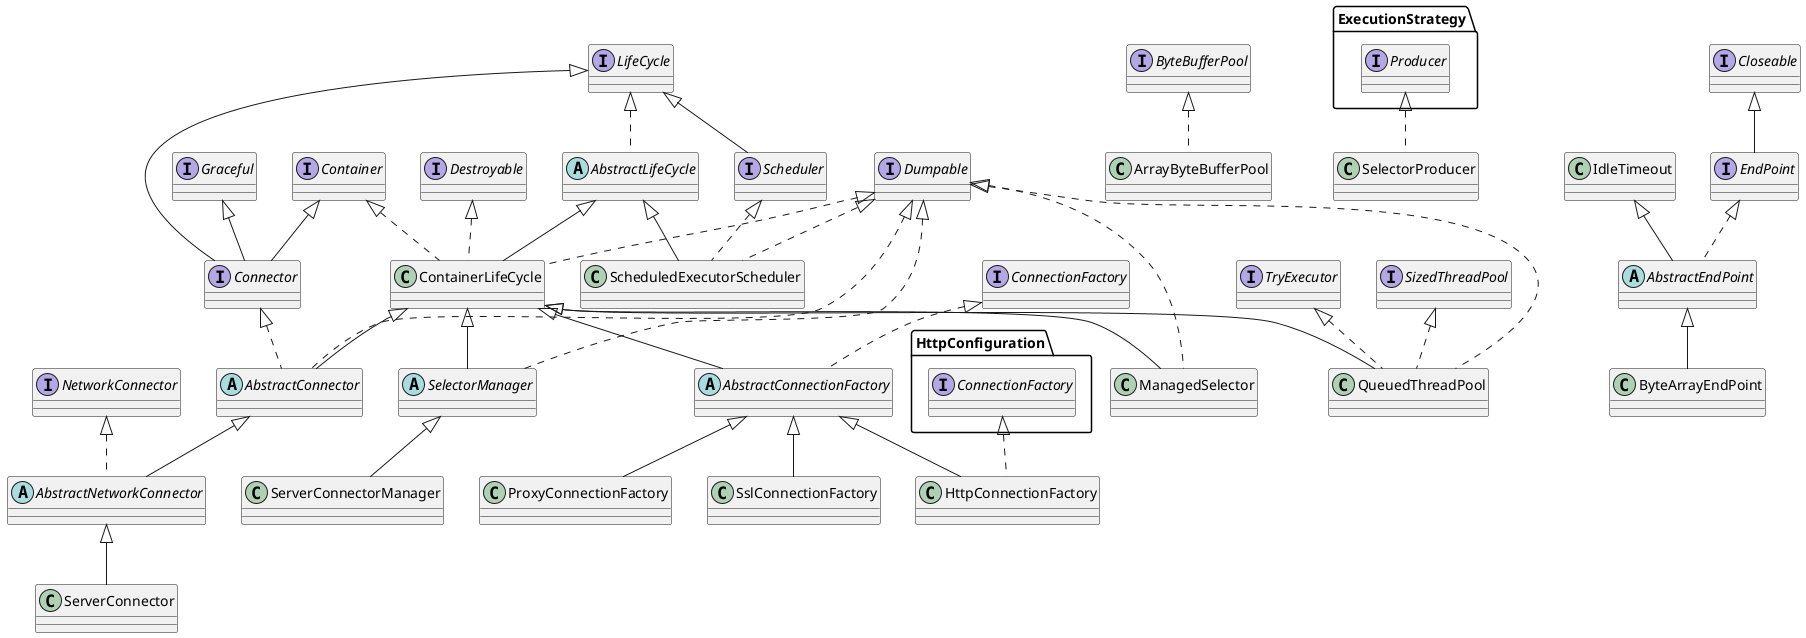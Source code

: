 @startuml

class ServerConnector extends AbstractNetworkConnector
abstract class AbstractNetworkConnector extends AbstractConnector implements NetworkConnector
abstract class AbstractConnector extends ContainerLifeCycle implements Connector, Dumpable
class ContainerLifeCycle extends AbstractLifeCycle implements Container, Destroyable, Dumpable
abstract class AbstractLifeCycle implements LifeCycle
interface Connector extends LifeCycle, Container, Graceful

class QueuedThreadPool extends ContainerLifeCycle implements SizedThreadPool, Dumpable, TryExecutor
class ScheduledExecutorScheduler extends AbstractLifeCycle implements Scheduler, Dumpable
interface Scheduler extends LifeCycle

class ArrayByteBufferPool implements ByteBufferPool

abstract class AbstractConnectionFactory extends ContainerLifeCycle implements ConnectionFactory
class HttpConnectionFactory extends AbstractConnectionFactory implements HttpConfiguration.ConnectionFactory
class ProxyConnectionFactory extends AbstractConnectionFactory
class SslConnectionFactory extends AbstractConnectionFactory

class ServerConnectorManager extends SelectorManager
abstract class SelectorManager extends ContainerLifeCycle implements Dumpable
class ManagedSelector extends ContainerLifeCycle implements Dumpable

class SelectorProducer implements ExecutionStrategy.Producer

interface EndPoint extends Closeable
abstract class AbstractEndPoint extends IdleTimeout implements EndPoint
class ByteArrayEndPoint extends AbstractEndPoint

@enduml